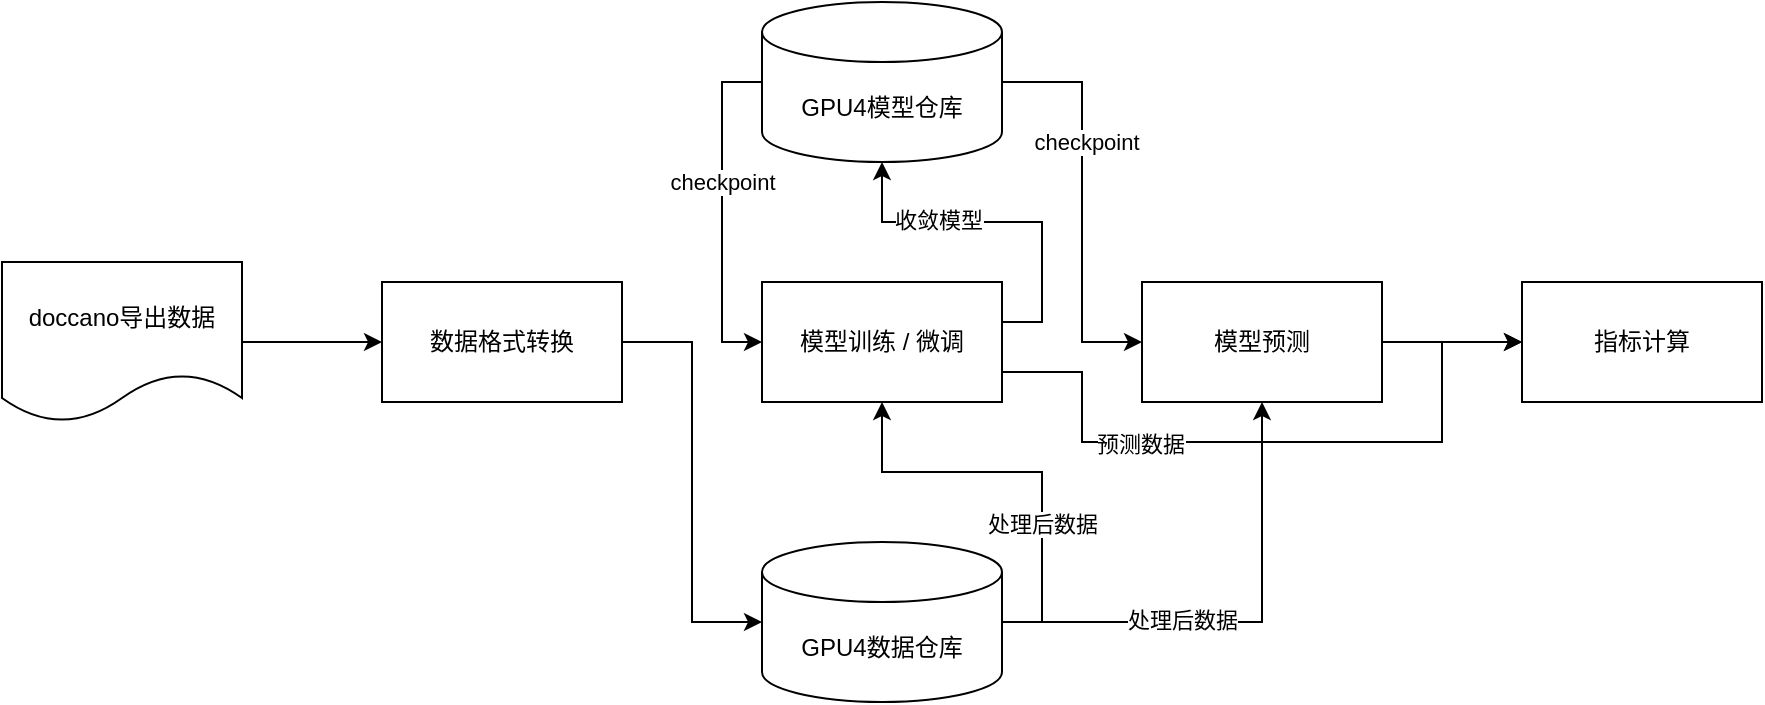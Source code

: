 <mxfile version="15.7.0" type="github">
  <diagram id="hg8FtKtpNWWj5IMQ3zP-" name="Page-1">
    <mxGraphModel dx="2249" dy="796" grid="1" gridSize="10" guides="1" tooltips="1" connect="1" arrows="1" fold="1" page="1" pageScale="1" pageWidth="827" pageHeight="1169" math="0" shadow="0">
      <root>
        <mxCell id="0" />
        <mxCell id="1" parent="0" />
        <mxCell id="1M-ZnMtK6xWTeRC_NtuG-19" style="edgeStyle=orthogonalEdgeStyle;rounded=0;orthogonalLoop=1;jettySize=auto;html=1;exitX=1;exitY=0.5;exitDx=0;exitDy=0;entryX=0;entryY=0.5;entryDx=0;entryDy=0;entryPerimeter=0;" edge="1" parent="1" source="1M-ZnMtK6xWTeRC_NtuG-1" target="1M-ZnMtK6xWTeRC_NtuG-4">
          <mxGeometry relative="1" as="geometry" />
        </mxCell>
        <mxCell id="1M-ZnMtK6xWTeRC_NtuG-1" value="数据格式转换" style="rounded=0;whiteSpace=wrap;html=1;" vertex="1" parent="1">
          <mxGeometry x="-460" y="300" width="120" height="60" as="geometry" />
        </mxCell>
        <mxCell id="1M-ZnMtK6xWTeRC_NtuG-23" style="edgeStyle=orthogonalEdgeStyle;rounded=0;orthogonalLoop=1;jettySize=auto;html=1;exitX=0;exitY=0.5;exitDx=0;exitDy=0;exitPerimeter=0;entryX=0;entryY=0.5;entryDx=0;entryDy=0;" edge="1" parent="1" source="1M-ZnMtK6xWTeRC_NtuG-3" target="1M-ZnMtK6xWTeRC_NtuG-5">
          <mxGeometry relative="1" as="geometry" />
        </mxCell>
        <mxCell id="1M-ZnMtK6xWTeRC_NtuG-45" value="checkpoint" style="edgeLabel;html=1;align=center;verticalAlign=middle;resizable=0;points=[];" vertex="1" connectable="0" parent="1M-ZnMtK6xWTeRC_NtuG-23">
          <mxGeometry x="-0.174" relative="1" as="geometry">
            <mxPoint as="offset" />
          </mxGeometry>
        </mxCell>
        <mxCell id="1M-ZnMtK6xWTeRC_NtuG-25" style="edgeStyle=orthogonalEdgeStyle;rounded=0;orthogonalLoop=1;jettySize=auto;html=1;exitX=1;exitY=0.5;exitDx=0;exitDy=0;exitPerimeter=0;entryX=0;entryY=0.5;entryDx=0;entryDy=0;" edge="1" parent="1" source="1M-ZnMtK6xWTeRC_NtuG-3" target="1M-ZnMtK6xWTeRC_NtuG-6">
          <mxGeometry relative="1" as="geometry">
            <Array as="points">
              <mxPoint x="-110" y="200" />
              <mxPoint x="-110" y="330" />
            </Array>
          </mxGeometry>
        </mxCell>
        <mxCell id="1M-ZnMtK6xWTeRC_NtuG-43" value="checkpoint" style="edgeLabel;html=1;align=center;verticalAlign=middle;resizable=0;points=[];" vertex="1" connectable="0" parent="1M-ZnMtK6xWTeRC_NtuG-25">
          <mxGeometry x="-0.298" y="2" relative="1" as="geometry">
            <mxPoint as="offset" />
          </mxGeometry>
        </mxCell>
        <mxCell id="1M-ZnMtK6xWTeRC_NtuG-3" value="GPU4模型仓库" style="shape=cylinder3;whiteSpace=wrap;html=1;boundedLbl=1;backgroundOutline=1;size=15;" vertex="1" parent="1">
          <mxGeometry x="-270" y="160" width="120" height="80" as="geometry" />
        </mxCell>
        <mxCell id="1M-ZnMtK6xWTeRC_NtuG-20" style="edgeStyle=orthogonalEdgeStyle;rounded=0;orthogonalLoop=1;jettySize=auto;html=1;exitX=1;exitY=0.5;exitDx=0;exitDy=0;exitPerimeter=0;entryX=0.5;entryY=1;entryDx=0;entryDy=0;" edge="1" parent="1" source="1M-ZnMtK6xWTeRC_NtuG-4" target="1M-ZnMtK6xWTeRC_NtuG-5">
          <mxGeometry relative="1" as="geometry" />
        </mxCell>
        <mxCell id="1M-ZnMtK6xWTeRC_NtuG-42" value="处理后数据" style="edgeLabel;html=1;align=center;verticalAlign=middle;resizable=0;points=[];" vertex="1" connectable="0" parent="1M-ZnMtK6xWTeRC_NtuG-20">
          <mxGeometry x="-0.339" relative="1" as="geometry">
            <mxPoint as="offset" />
          </mxGeometry>
        </mxCell>
        <mxCell id="1M-ZnMtK6xWTeRC_NtuG-21" style="edgeStyle=orthogonalEdgeStyle;rounded=0;orthogonalLoop=1;jettySize=auto;html=1;exitX=1;exitY=0.5;exitDx=0;exitDy=0;exitPerimeter=0;entryX=0.5;entryY=1;entryDx=0;entryDy=0;" edge="1" parent="1" source="1M-ZnMtK6xWTeRC_NtuG-4" target="1M-ZnMtK6xWTeRC_NtuG-6">
          <mxGeometry relative="1" as="geometry" />
        </mxCell>
        <mxCell id="1M-ZnMtK6xWTeRC_NtuG-41" value="处理后数据" style="edgeLabel;html=1;align=center;verticalAlign=middle;resizable=0;points=[];" vertex="1" connectable="0" parent="1M-ZnMtK6xWTeRC_NtuG-21">
          <mxGeometry x="-0.25" y="1" relative="1" as="geometry">
            <mxPoint as="offset" />
          </mxGeometry>
        </mxCell>
        <mxCell id="1M-ZnMtK6xWTeRC_NtuG-4" value="GPU4数据仓库" style="shape=cylinder3;whiteSpace=wrap;html=1;boundedLbl=1;backgroundOutline=1;size=15;" vertex="1" parent="1">
          <mxGeometry x="-270" y="430" width="120" height="80" as="geometry" />
        </mxCell>
        <mxCell id="1M-ZnMtK6xWTeRC_NtuG-22" style="edgeStyle=orthogonalEdgeStyle;rounded=0;orthogonalLoop=1;jettySize=auto;html=1;exitX=1;exitY=0.5;exitDx=0;exitDy=0;entryX=0.5;entryY=1;entryDx=0;entryDy=0;entryPerimeter=0;" edge="1" parent="1" source="1M-ZnMtK6xWTeRC_NtuG-5" target="1M-ZnMtK6xWTeRC_NtuG-3">
          <mxGeometry relative="1" as="geometry">
            <Array as="points">
              <mxPoint x="-150" y="320" />
              <mxPoint x="-130" y="320" />
              <mxPoint x="-130" y="270" />
              <mxPoint x="-210" y="270" />
            </Array>
          </mxGeometry>
        </mxCell>
        <mxCell id="1M-ZnMtK6xWTeRC_NtuG-40" value="收敛模型" style="edgeLabel;html=1;align=center;verticalAlign=middle;resizable=0;points=[];" vertex="1" connectable="0" parent="1M-ZnMtK6xWTeRC_NtuG-22">
          <mxGeometry x="0.39" y="-1" relative="1" as="geometry">
            <mxPoint as="offset" />
          </mxGeometry>
        </mxCell>
        <mxCell id="1M-ZnMtK6xWTeRC_NtuG-35" style="edgeStyle=orthogonalEdgeStyle;rounded=0;orthogonalLoop=1;jettySize=auto;html=1;exitX=1;exitY=0.75;exitDx=0;exitDy=0;entryX=0;entryY=0.5;entryDx=0;entryDy=0;" edge="1" parent="1" source="1M-ZnMtK6xWTeRC_NtuG-5" target="1M-ZnMtK6xWTeRC_NtuG-31">
          <mxGeometry relative="1" as="geometry">
            <Array as="points">
              <mxPoint x="-110" y="345" />
              <mxPoint x="-110" y="380" />
              <mxPoint x="70" y="380" />
              <mxPoint x="70" y="330" />
            </Array>
          </mxGeometry>
        </mxCell>
        <mxCell id="1M-ZnMtK6xWTeRC_NtuG-36" value="预测数据" style="edgeLabel;html=1;align=center;verticalAlign=middle;resizable=0;points=[];" vertex="1" connectable="0" parent="1M-ZnMtK6xWTeRC_NtuG-35">
          <mxGeometry x="-0.4" y="-1" relative="1" as="geometry">
            <mxPoint as="offset" />
          </mxGeometry>
        </mxCell>
        <mxCell id="1M-ZnMtK6xWTeRC_NtuG-5" value="模型训练 / 微调" style="rounded=0;whiteSpace=wrap;html=1;" vertex="1" parent="1">
          <mxGeometry x="-270" y="300" width="120" height="60" as="geometry" />
        </mxCell>
        <mxCell id="1M-ZnMtK6xWTeRC_NtuG-34" style="edgeStyle=orthogonalEdgeStyle;rounded=0;orthogonalLoop=1;jettySize=auto;html=1;exitX=1;exitY=0.5;exitDx=0;exitDy=0;entryX=0;entryY=0.5;entryDx=0;entryDy=0;" edge="1" parent="1" source="1M-ZnMtK6xWTeRC_NtuG-6" target="1M-ZnMtK6xWTeRC_NtuG-31">
          <mxGeometry relative="1" as="geometry" />
        </mxCell>
        <mxCell id="1M-ZnMtK6xWTeRC_NtuG-6" value="模型预测" style="rounded=0;whiteSpace=wrap;html=1;" vertex="1" parent="1">
          <mxGeometry x="-80" y="300" width="120" height="60" as="geometry" />
        </mxCell>
        <mxCell id="1M-ZnMtK6xWTeRC_NtuG-9" style="edgeStyle=orthogonalEdgeStyle;rounded=0;orthogonalLoop=1;jettySize=auto;html=1;entryX=0;entryY=0.5;entryDx=0;entryDy=0;" edge="1" parent="1" source="1M-ZnMtK6xWTeRC_NtuG-8" target="1M-ZnMtK6xWTeRC_NtuG-1">
          <mxGeometry relative="1" as="geometry" />
        </mxCell>
        <mxCell id="1M-ZnMtK6xWTeRC_NtuG-8" value="doccano导出数据" style="shape=document;whiteSpace=wrap;html=1;boundedLbl=1;" vertex="1" parent="1">
          <mxGeometry x="-650" y="290" width="120" height="80" as="geometry" />
        </mxCell>
        <mxCell id="1M-ZnMtK6xWTeRC_NtuG-31" value="指标计算" style="rounded=0;whiteSpace=wrap;html=1;" vertex="1" parent="1">
          <mxGeometry x="110" y="300" width="120" height="60" as="geometry" />
        </mxCell>
      </root>
    </mxGraphModel>
  </diagram>
</mxfile>
